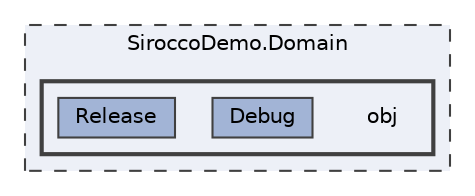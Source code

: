 digraph "SiroccoDemo.Domain/obj"
{
 // LATEX_PDF_SIZE
  bgcolor="transparent";
  edge [fontname=Helvetica,fontsize=10,labelfontname=Helvetica,labelfontsize=10];
  node [fontname=Helvetica,fontsize=10,shape=box,height=0.2,width=0.4];
  compound=true
  subgraph clusterdir_318f878e192cdc1dfdb4b79cdb838bbe {
    graph [ bgcolor="#edf0f7", pencolor="grey25", label="SiroccoDemo.Domain", fontname=Helvetica,fontsize=10 style="filled,dashed", URL="dir_318f878e192cdc1dfdb4b79cdb838bbe.html",tooltip=""]
  subgraph clusterdir_890d3f6a2fa48c111052089add55276f {
    graph [ bgcolor="#edf0f7", pencolor="grey25", label="", fontname=Helvetica,fontsize=10 style="filled,bold", URL="dir_890d3f6a2fa48c111052089add55276f.html",tooltip=""]
    dir_890d3f6a2fa48c111052089add55276f [shape=plaintext, label="obj"];
  dir_4aa2309d56c05412f76cf137af5ac677 [label="Debug", fillcolor="#a2b4d6", color="grey25", style="filled", URL="dir_4aa2309d56c05412f76cf137af5ac677.html",tooltip=""];
  dir_7b754e1e5ecb68680c3072f099b35ec9 [label="Release", fillcolor="#a2b4d6", color="grey25", style="filled", URL="dir_7b754e1e5ecb68680c3072f099b35ec9.html",tooltip=""];
  }
  }
}
